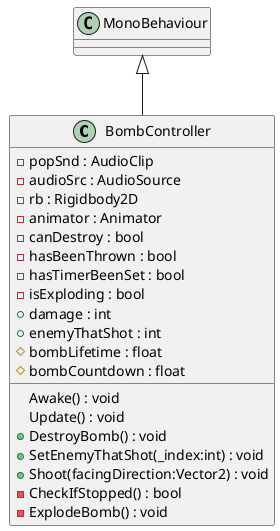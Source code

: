 @startuml
class BombController {
    - popSnd : AudioClip
    - audioSrc : AudioSource
    - rb : Rigidbody2D
    - animator : Animator
    - canDestroy : bool
    - hasBeenThrown : bool
    - hasTimerBeenSet : bool
    - isExploding : bool
    + damage : int
    + enemyThatShot : int
    # bombLifetime : float
    # bombCountdown : float
    Awake() : void
    Update() : void
    + DestroyBomb() : void
    + SetEnemyThatShot(_index:int) : void
    + Shoot(facingDirection:Vector2) : void
    - CheckIfStopped() : bool
    - ExplodeBomb() : void
}
MonoBehaviour <|-- BombController
@enduml
